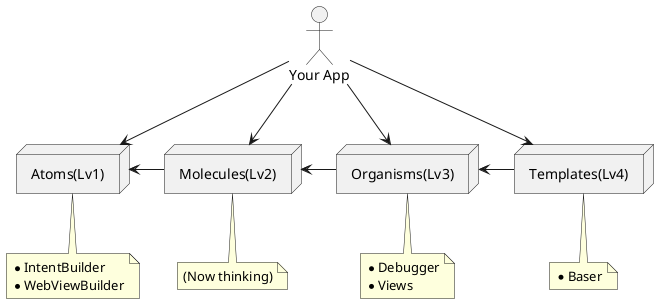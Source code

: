 @startuml ライブラリ構成

actor "Your App" as apps

node "Atoms(Lv1)" as lv1
note bottom of lv1
    * IntentBuilder
    * WebViewBuilder
end note

node "Molecules(Lv2)" as lv2
note bottom of lv2
    (Now thinking)
end note

node "Organisms(Lv3)" as lv3
note bottom of lv3
    * Debugger
    * Views
end note

node "Templates(Lv4)" as lv4
note bottom of lv4
    * Baser
end note



lv3 <- lv4
lv2 <- lv3
lv1 <- lv2

apps --> lv4
apps --> lv3
apps --> lv2
apps --> lv1

@enduml
